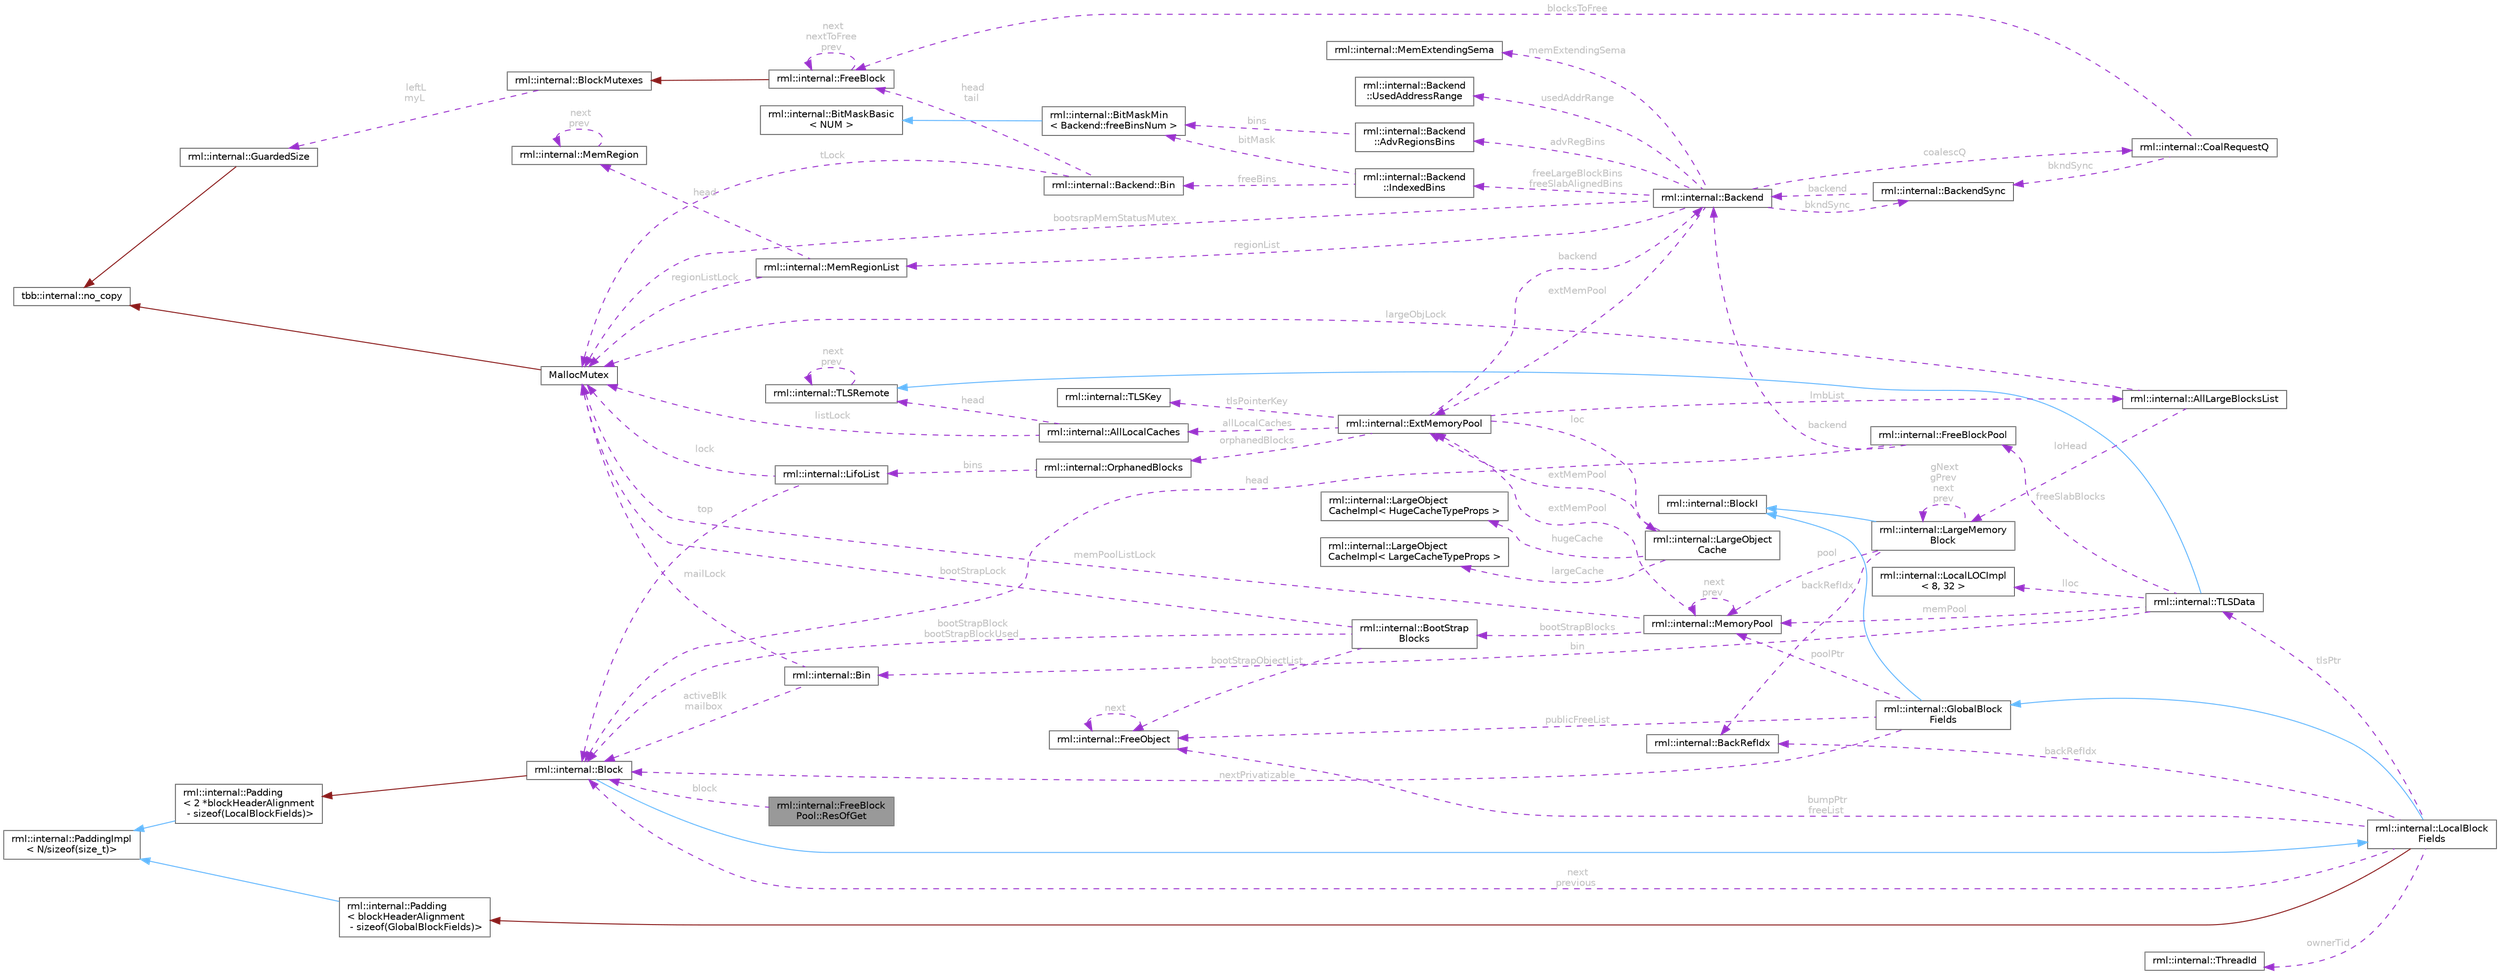 digraph "rml::internal::FreeBlockPool::ResOfGet"
{
 // LATEX_PDF_SIZE
  bgcolor="transparent";
  edge [fontname=Helvetica,fontsize=10,labelfontname=Helvetica,labelfontsize=10];
  node [fontname=Helvetica,fontsize=10,shape=box,height=0.2,width=0.4];
  rankdir="LR";
  Node1 [id="Node000001",label="rml::internal::FreeBlock\lPool::ResOfGet",height=0.2,width=0.4,color="gray40", fillcolor="grey60", style="filled", fontcolor="black",tooltip=" "];
  Node2 -> Node1 [id="edge81_Node000001_Node000002",dir="back",color="darkorchid3",style="dashed",tooltip=" ",label=" block",fontcolor="grey" ];
  Node2 [id="Node000002",label="rml::internal::Block",height=0.2,width=0.4,color="gray40", fillcolor="white", style="filled",URL="$classrml_1_1internal_1_1_block.html",tooltip=" "];
  Node3 -> Node2 [id="edge82_Node000002_Node000003",dir="back",color="steelblue1",style="solid",tooltip=" "];
  Node3 [id="Node000003",label="rml::internal::LocalBlock\lFields",height=0.2,width=0.4,color="gray40", fillcolor="white", style="filled",URL="$classrml_1_1internal_1_1_local_block_fields.html",tooltip=" "];
  Node4 -> Node3 [id="edge83_Node000003_Node000004",dir="back",color="steelblue1",style="solid",tooltip=" "];
  Node4 [id="Node000004",label="rml::internal::GlobalBlock\lFields",height=0.2,width=0.4,color="gray40", fillcolor="white", style="filled",URL="$classrml_1_1internal_1_1_global_block_fields.html",tooltip=" "];
  Node5 -> Node4 [id="edge84_Node000004_Node000005",dir="back",color="steelblue1",style="solid",tooltip=" "];
  Node5 [id="Node000005",label="rml::internal::BlockI",height=0.2,width=0.4,color="gray40", fillcolor="white", style="filled",URL="$classrml_1_1internal_1_1_block_i.html",tooltip=" "];
  Node6 -> Node4 [id="edge85_Node000004_Node000006",dir="back",color="darkorchid3",style="dashed",tooltip=" ",label=" publicFreeList",fontcolor="grey" ];
  Node6 [id="Node000006",label="rml::internal::FreeObject",height=0.2,width=0.4,color="gray40", fillcolor="white", style="filled",URL="$structrml_1_1internal_1_1_free_object.html",tooltip=" "];
  Node6 -> Node6 [id="edge86_Node000006_Node000006",dir="back",color="darkorchid3",style="dashed",tooltip=" ",label=" next",fontcolor="grey" ];
  Node2 -> Node4 [id="edge87_Node000004_Node000002",dir="back",color="darkorchid3",style="dashed",tooltip=" ",label=" nextPrivatizable",fontcolor="grey" ];
  Node7 -> Node4 [id="edge88_Node000004_Node000007",dir="back",color="darkorchid3",style="dashed",tooltip=" ",label=" poolPtr",fontcolor="grey" ];
  Node7 [id="Node000007",label="rml::internal::MemoryPool",height=0.2,width=0.4,color="gray40", fillcolor="white", style="filled",URL="$classrml_1_1internal_1_1_memory_pool.html",tooltip=" "];
  Node8 -> Node7 [id="edge89_Node000007_Node000008",dir="back",color="darkorchid3",style="dashed",tooltip=" ",label=" memPoolListLock",fontcolor="grey" ];
  Node8 [id="Node000008",label="MallocMutex",height=0.2,width=0.4,color="gray40", fillcolor="white", style="filled",URL="$class_malloc_mutex.html",tooltip="Stripped down version of spin_mutex."];
  Node9 -> Node8 [id="edge90_Node000008_Node000009",dir="back",color="firebrick4",style="solid",tooltip=" "];
  Node9 [id="Node000009",label="tbb::internal::no_copy",height=0.2,width=0.4,color="gray40", fillcolor="white", style="filled",tooltip=" "];
  Node7 -> Node7 [id="edge91_Node000007_Node000007",dir="back",color="darkorchid3",style="dashed",tooltip=" ",label=" next\nprev",fontcolor="grey" ];
  Node10 -> Node7 [id="edge92_Node000007_Node000010",dir="back",color="darkorchid3",style="dashed",tooltip=" ",label=" extMemPool",fontcolor="grey" ];
  Node10 [id="Node000010",label="rml::internal::ExtMemoryPool",height=0.2,width=0.4,color="gray40", fillcolor="white", style="filled",URL="$structrml_1_1internal_1_1_ext_memory_pool.html",tooltip=" "];
  Node11 -> Node10 [id="edge93_Node000010_Node000011",dir="back",color="darkorchid3",style="dashed",tooltip=" ",label=" backend",fontcolor="grey" ];
  Node11 [id="Node000011",label="rml::internal::Backend",height=0.2,width=0.4,color="gray40", fillcolor="white", style="filled",URL="$classrml_1_1internal_1_1_backend.html",tooltip=" "];
  Node10 -> Node11 [id="edge94_Node000011_Node000010",dir="back",color="darkorchid3",style="dashed",tooltip=" ",label=" extMemPool",fontcolor="grey" ];
  Node12 -> Node11 [id="edge95_Node000011_Node000012",dir="back",color="darkorchid3",style="dashed",tooltip=" ",label=" regionList",fontcolor="grey" ];
  Node12 [id="Node000012",label="rml::internal::MemRegionList",height=0.2,width=0.4,color="gray40", fillcolor="white", style="filled",URL="$classrml_1_1internal_1_1_mem_region_list.html",tooltip=" "];
  Node8 -> Node12 [id="edge96_Node000012_Node000008",dir="back",color="darkorchid3",style="dashed",tooltip=" ",label=" regionListLock",fontcolor="grey" ];
  Node13 -> Node12 [id="edge97_Node000012_Node000013",dir="back",color="darkorchid3",style="dashed",tooltip=" ",label=" head",fontcolor="grey" ];
  Node13 [id="Node000013",label="rml::internal::MemRegion",height=0.2,width=0.4,color="gray40", fillcolor="white", style="filled",URL="$structrml_1_1internal_1_1_mem_region.html",tooltip=" "];
  Node13 -> Node13 [id="edge98_Node000013_Node000013",dir="back",color="darkorchid3",style="dashed",tooltip=" ",label=" next\nprev",fontcolor="grey" ];
  Node14 -> Node11 [id="edge99_Node000011_Node000014",dir="back",color="darkorchid3",style="dashed",tooltip=" ",label=" coalescQ",fontcolor="grey" ];
  Node14 [id="Node000014",label="rml::internal::CoalRequestQ",height=0.2,width=0.4,color="gray40", fillcolor="white", style="filled",URL="$classrml_1_1internal_1_1_coal_request_q.html",tooltip=" "];
  Node15 -> Node14 [id="edge100_Node000014_Node000015",dir="back",color="darkorchid3",style="dashed",tooltip=" ",label=" blocksToFree",fontcolor="grey" ];
  Node15 [id="Node000015",label="rml::internal::FreeBlock",height=0.2,width=0.4,color="gray40", fillcolor="white", style="filled",URL="$classrml_1_1internal_1_1_free_block.html",tooltip=" "];
  Node16 -> Node15 [id="edge101_Node000015_Node000016",dir="back",color="firebrick4",style="solid",tooltip=" "];
  Node16 [id="Node000016",label="rml::internal::BlockMutexes",height=0.2,width=0.4,color="gray40", fillcolor="white", style="filled",URL="$classrml_1_1internal_1_1_block_mutexes.html",tooltip=" "];
  Node17 -> Node16 [id="edge102_Node000016_Node000017",dir="back",color="darkorchid3",style="dashed",tooltip=" ",label=" leftL\nmyL",fontcolor="grey" ];
  Node17 [id="Node000017",label="rml::internal::GuardedSize",height=0.2,width=0.4,color="gray40", fillcolor="white", style="filled",URL="$classrml_1_1internal_1_1_guarded_size.html",tooltip=" "];
  Node9 -> Node17 [id="edge103_Node000017_Node000009",dir="back",color="firebrick4",style="solid",tooltip=" "];
  Node15 -> Node15 [id="edge104_Node000015_Node000015",dir="back",color="darkorchid3",style="dashed",tooltip=" ",label=" next\nnextToFree\nprev",fontcolor="grey" ];
  Node18 -> Node14 [id="edge105_Node000014_Node000018",dir="back",color="darkorchid3",style="dashed",tooltip=" ",label=" bkndSync",fontcolor="grey" ];
  Node18 [id="Node000018",label="rml::internal::BackendSync",height=0.2,width=0.4,color="gray40", fillcolor="white", style="filled",URL="$classrml_1_1internal_1_1_backend_sync.html",tooltip=" "];
  Node11 -> Node18 [id="edge106_Node000018_Node000011",dir="back",color="darkorchid3",style="dashed",tooltip=" ",label=" backend",fontcolor="grey" ];
  Node18 -> Node11 [id="edge107_Node000011_Node000018",dir="back",color="darkorchid3",style="dashed",tooltip=" ",label=" bkndSync",fontcolor="grey" ];
  Node19 -> Node11 [id="edge108_Node000011_Node000019",dir="back",color="darkorchid3",style="dashed",tooltip=" ",label=" memExtendingSema",fontcolor="grey" ];
  Node19 [id="Node000019",label="rml::internal::MemExtendingSema",height=0.2,width=0.4,color="gray40", fillcolor="white", style="filled",URL="$classrml_1_1internal_1_1_mem_extending_sema.html",tooltip=" "];
  Node20 -> Node11 [id="edge109_Node000011_Node000020",dir="back",color="darkorchid3",style="dashed",tooltip=" ",label=" usedAddrRange",fontcolor="grey" ];
  Node20 [id="Node000020",label="rml::internal::Backend\l::UsedAddressRange",height=0.2,width=0.4,color="gray40", fillcolor="white", style="filled",URL="$classrml_1_1internal_1_1_backend_1_1_used_address_range.html",tooltip=" "];
  Node8 -> Node11 [id="edge110_Node000011_Node000008",dir="back",color="darkorchid3",style="dashed",tooltip=" ",label=" bootsrapMemStatusMutex",fontcolor="grey" ];
  Node21 -> Node11 [id="edge111_Node000011_Node000021",dir="back",color="darkorchid3",style="dashed",tooltip=" ",label=" advRegBins",fontcolor="grey" ];
  Node21 [id="Node000021",label="rml::internal::Backend\l::AdvRegionsBins",height=0.2,width=0.4,color="gray40", fillcolor="white", style="filled",URL="$classrml_1_1internal_1_1_backend_1_1_adv_regions_bins.html",tooltip=" "];
  Node22 -> Node21 [id="edge112_Node000021_Node000022",dir="back",color="darkorchid3",style="dashed",tooltip=" ",label=" bins",fontcolor="grey" ];
  Node22 [id="Node000022",label="rml::internal::BitMaskMin\l\< Backend::freeBinsNum \>",height=0.2,width=0.4,color="gray40", fillcolor="white", style="filled",URL="$classrml_1_1internal_1_1_bit_mask_min.html",tooltip=" "];
  Node23 -> Node22 [id="edge113_Node000022_Node000023",dir="back",color="steelblue1",style="solid",tooltip=" "];
  Node23 [id="Node000023",label="rml::internal::BitMaskBasic\l\< NUM \>",height=0.2,width=0.4,color="gray40", fillcolor="white", style="filled",URL="$classrml_1_1internal_1_1_bit_mask_basic.html",tooltip=" "];
  Node24 -> Node11 [id="edge114_Node000011_Node000024",dir="back",color="darkorchid3",style="dashed",tooltip=" ",label=" freeLargeBlockBins\nfreeSlabAlignedBins",fontcolor="grey" ];
  Node24 [id="Node000024",label="rml::internal::Backend\l::IndexedBins",height=0.2,width=0.4,color="gray40", fillcolor="white", style="filled",URL="$classrml_1_1internal_1_1_backend_1_1_indexed_bins.html",tooltip=" "];
  Node22 -> Node24 [id="edge115_Node000024_Node000022",dir="back",color="darkorchid3",style="dashed",tooltip=" ",label=" bitMask",fontcolor="grey" ];
  Node25 -> Node24 [id="edge116_Node000024_Node000025",dir="back",color="darkorchid3",style="dashed",tooltip=" ",label=" freeBins",fontcolor="grey" ];
  Node25 [id="Node000025",label="rml::internal::Backend::Bin",height=0.2,width=0.4,color="gray40", fillcolor="white", style="filled",URL="$structrml_1_1internal_1_1_backend_1_1_bin.html",tooltip=" "];
  Node15 -> Node25 [id="edge117_Node000025_Node000015",dir="back",color="darkorchid3",style="dashed",tooltip=" ",label=" head\ntail",fontcolor="grey" ];
  Node8 -> Node25 [id="edge118_Node000025_Node000008",dir="back",color="darkorchid3",style="dashed",tooltip=" ",label=" tLock",fontcolor="grey" ];
  Node26 -> Node10 [id="edge119_Node000010_Node000026",dir="back",color="darkorchid3",style="dashed",tooltip=" ",label=" loc",fontcolor="grey" ];
  Node26 [id="Node000026",label="rml::internal::LargeObject\lCache",height=0.2,width=0.4,color="gray40", fillcolor="white", style="filled",URL="$classrml_1_1internal_1_1_large_object_cache.html",tooltip=" "];
  Node27 -> Node26 [id="edge120_Node000026_Node000027",dir="back",color="darkorchid3",style="dashed",tooltip=" ",label=" hugeCache",fontcolor="grey" ];
  Node27 [id="Node000027",label="rml::internal::LargeObject\lCacheImpl\< HugeCacheTypeProps \>",height=0.2,width=0.4,color="gray40", fillcolor="white", style="filled",URL="$classrml_1_1internal_1_1_large_object_cache_impl.html",tooltip=" "];
  Node28 -> Node26 [id="edge121_Node000026_Node000028",dir="back",color="darkorchid3",style="dashed",tooltip=" ",label=" largeCache",fontcolor="grey" ];
  Node28 [id="Node000028",label="rml::internal::LargeObject\lCacheImpl\< LargeCacheTypeProps \>",height=0.2,width=0.4,color="gray40", fillcolor="white", style="filled",URL="$classrml_1_1internal_1_1_large_object_cache_impl.html",tooltip=" "];
  Node10 -> Node26 [id="edge122_Node000026_Node000010",dir="back",color="darkorchid3",style="dashed",tooltip=" ",label=" extMemPool",fontcolor="grey" ];
  Node29 -> Node10 [id="edge123_Node000010_Node000029",dir="back",color="darkorchid3",style="dashed",tooltip=" ",label=" allLocalCaches",fontcolor="grey" ];
  Node29 [id="Node000029",label="rml::internal::AllLocalCaches",height=0.2,width=0.4,color="gray40", fillcolor="white", style="filled",URL="$classrml_1_1internal_1_1_all_local_caches.html",tooltip=" "];
  Node30 -> Node29 [id="edge124_Node000029_Node000030",dir="back",color="darkorchid3",style="dashed",tooltip=" ",label=" head",fontcolor="grey" ];
  Node30 [id="Node000030",label="rml::internal::TLSRemote",height=0.2,width=0.4,color="gray40", fillcolor="white", style="filled",URL="$structrml_1_1internal_1_1_t_l_s_remote.html",tooltip=" "];
  Node30 -> Node30 [id="edge125_Node000030_Node000030",dir="back",color="darkorchid3",style="dashed",tooltip=" ",label=" next\nprev",fontcolor="grey" ];
  Node8 -> Node29 [id="edge126_Node000029_Node000008",dir="back",color="darkorchid3",style="dashed",tooltip=" ",label=" listLock",fontcolor="grey" ];
  Node31 -> Node10 [id="edge127_Node000010_Node000031",dir="back",color="darkorchid3",style="dashed",tooltip=" ",label=" orphanedBlocks",fontcolor="grey" ];
  Node31 [id="Node000031",label="rml::internal::OrphanedBlocks",height=0.2,width=0.4,color="gray40", fillcolor="white", style="filled",URL="$classrml_1_1internal_1_1_orphaned_blocks.html",tooltip=" "];
  Node32 -> Node31 [id="edge128_Node000031_Node000032",dir="back",color="darkorchid3",style="dashed",tooltip=" ",label=" bins",fontcolor="grey" ];
  Node32 [id="Node000032",label="rml::internal::LifoList",height=0.2,width=0.4,color="gray40", fillcolor="white", style="filled",URL="$classrml_1_1internal_1_1_lifo_list.html",tooltip=" "];
  Node2 -> Node32 [id="edge129_Node000032_Node000002",dir="back",color="darkorchid3",style="dashed",tooltip=" ",label=" top",fontcolor="grey" ];
  Node8 -> Node32 [id="edge130_Node000032_Node000008",dir="back",color="darkorchid3",style="dashed",tooltip=" ",label=" lock",fontcolor="grey" ];
  Node33 -> Node10 [id="edge131_Node000010_Node000033",dir="back",color="darkorchid3",style="dashed",tooltip=" ",label=" lmbList",fontcolor="grey" ];
  Node33 [id="Node000033",label="rml::internal::AllLargeBlocksList",height=0.2,width=0.4,color="gray40", fillcolor="white", style="filled",URL="$classrml_1_1internal_1_1_all_large_blocks_list.html",tooltip=" "];
  Node8 -> Node33 [id="edge132_Node000033_Node000008",dir="back",color="darkorchid3",style="dashed",tooltip=" ",label=" largeObjLock",fontcolor="grey" ];
  Node34 -> Node33 [id="edge133_Node000033_Node000034",dir="back",color="darkorchid3",style="dashed",tooltip=" ",label=" loHead",fontcolor="grey" ];
  Node34 [id="Node000034",label="rml::internal::LargeMemory\lBlock",height=0.2,width=0.4,color="gray40", fillcolor="white", style="filled",URL="$structrml_1_1internal_1_1_large_memory_block.html",tooltip=" "];
  Node5 -> Node34 [id="edge134_Node000034_Node000005",dir="back",color="steelblue1",style="solid",tooltip=" "];
  Node7 -> Node34 [id="edge135_Node000034_Node000007",dir="back",color="darkorchid3",style="dashed",tooltip=" ",label=" pool",fontcolor="grey" ];
  Node34 -> Node34 [id="edge136_Node000034_Node000034",dir="back",color="darkorchid3",style="dashed",tooltip=" ",label=" gNext\ngPrev\nnext\nprev",fontcolor="grey" ];
  Node35 -> Node34 [id="edge137_Node000034_Node000035",dir="back",color="darkorchid3",style="dashed",tooltip=" ",label=" backRefIdx",fontcolor="grey" ];
  Node35 [id="Node000035",label="rml::internal::BackRefIdx",height=0.2,width=0.4,color="gray40", fillcolor="white", style="filled",URL="$classrml_1_1internal_1_1_back_ref_idx.html",tooltip=" "];
  Node36 -> Node10 [id="edge138_Node000010_Node000036",dir="back",color="darkorchid3",style="dashed",tooltip=" ",label=" tlsPointerKey",fontcolor="grey" ];
  Node36 [id="Node000036",label="rml::internal::TLSKey",height=0.2,width=0.4,color="gray40", fillcolor="white", style="filled",URL="$classrml_1_1internal_1_1_t_l_s_key.html",tooltip=" "];
  Node37 -> Node7 [id="edge139_Node000007_Node000037",dir="back",color="darkorchid3",style="dashed",tooltip=" ",label=" bootStrapBlocks",fontcolor="grey" ];
  Node37 [id="Node000037",label="rml::internal::BootStrap\lBlocks",height=0.2,width=0.4,color="gray40", fillcolor="white", style="filled",URL="$classrml_1_1internal_1_1_boot_strap_blocks.html",tooltip=" "];
  Node8 -> Node37 [id="edge140_Node000037_Node000008",dir="back",color="darkorchid3",style="dashed",tooltip=" ",label=" bootStrapLock",fontcolor="grey" ];
  Node2 -> Node37 [id="edge141_Node000037_Node000002",dir="back",color="darkorchid3",style="dashed",tooltip=" ",label=" bootStrapBlock\nbootStrapBlockUsed",fontcolor="grey" ];
  Node6 -> Node37 [id="edge142_Node000037_Node000006",dir="back",color="darkorchid3",style="dashed",tooltip=" ",label=" bootStrapObjectList",fontcolor="grey" ];
  Node38 -> Node3 [id="edge143_Node000003_Node000038",dir="back",color="firebrick4",style="solid",tooltip=" "];
  Node38 [id="Node000038",label="rml::internal::Padding\l\< blockHeaderAlignment\l - sizeof(GlobalBlockFields)\>",height=0.2,width=0.4,color="gray40", fillcolor="white", style="filled",URL="$structrml_1_1internal_1_1_padding.html",tooltip=" "];
  Node39 -> Node38 [id="edge144_Node000038_Node000039",dir="back",color="steelblue1",style="solid",tooltip=" "];
  Node39 [id="Node000039",label="rml::internal::PaddingImpl\l\< N/sizeof(size_t)\>",height=0.2,width=0.4,color="gray40", fillcolor="white", style="filled",URL="$structrml_1_1internal_1_1_padding_impl.html",tooltip=" "];
  Node2 -> Node3 [id="edge145_Node000003_Node000002",dir="back",color="darkorchid3",style="dashed",tooltip=" ",label=" next\nprevious",fontcolor="grey" ];
  Node6 -> Node3 [id="edge146_Node000003_Node000006",dir="back",color="darkorchid3",style="dashed",tooltip=" ",label=" bumpPtr\nfreeList",fontcolor="grey" ];
  Node40 -> Node3 [id="edge147_Node000003_Node000040",dir="back",color="darkorchid3",style="dashed",tooltip=" ",label=" tlsPtr",fontcolor="grey" ];
  Node40 [id="Node000040",label="rml::internal::TLSData",height=0.2,width=0.4,color="gray40", fillcolor="white", style="filled",URL="$classrml_1_1internal_1_1_t_l_s_data.html",tooltip=" "];
  Node30 -> Node40 [id="edge148_Node000040_Node000030",dir="back",color="steelblue1",style="solid",tooltip=" "];
  Node7 -> Node40 [id="edge149_Node000040_Node000007",dir="back",color="darkorchid3",style="dashed",tooltip=" ",label=" memPool",fontcolor="grey" ];
  Node41 -> Node40 [id="edge150_Node000040_Node000041",dir="back",color="darkorchid3",style="dashed",tooltip=" ",label=" bin",fontcolor="grey" ];
  Node41 [id="Node000041",label="rml::internal::Bin",height=0.2,width=0.4,color="gray40", fillcolor="white", style="filled",URL="$classrml_1_1internal_1_1_bin.html",tooltip=" "];
  Node2 -> Node41 [id="edge151_Node000041_Node000002",dir="back",color="darkorchid3",style="dashed",tooltip=" ",label=" activeBlk\nmailbox",fontcolor="grey" ];
  Node8 -> Node41 [id="edge152_Node000041_Node000008",dir="back",color="darkorchid3",style="dashed",tooltip=" ",label=" mailLock",fontcolor="grey" ];
  Node42 -> Node40 [id="edge153_Node000040_Node000042",dir="back",color="darkorchid3",style="dashed",tooltip=" ",label=" freeSlabBlocks",fontcolor="grey" ];
  Node42 [id="Node000042",label="rml::internal::FreeBlockPool",height=0.2,width=0.4,color="gray40", fillcolor="white", style="filled",URL="$classrml_1_1internal_1_1_free_block_pool.html",tooltip=" "];
  Node2 -> Node42 [id="edge154_Node000042_Node000002",dir="back",color="darkorchid3",style="dashed",tooltip=" ",label=" head",fontcolor="grey" ];
  Node11 -> Node42 [id="edge155_Node000042_Node000011",dir="back",color="darkorchid3",style="dashed",tooltip=" ",label=" backend",fontcolor="grey" ];
  Node43 -> Node40 [id="edge156_Node000040_Node000043",dir="back",color="darkorchid3",style="dashed",tooltip=" ",label=" lloc",fontcolor="grey" ];
  Node43 [id="Node000043",label="rml::internal::LocalLOCImpl\l\< 8, 32 \>",height=0.2,width=0.4,color="gray40", fillcolor="white", style="filled",URL="$classrml_1_1internal_1_1_local_l_o_c_impl.html",tooltip=" "];
  Node44 -> Node3 [id="edge157_Node000003_Node000044",dir="back",color="darkorchid3",style="dashed",tooltip=" ",label=" ownerTid",fontcolor="grey" ];
  Node44 [id="Node000044",label="rml::internal::ThreadId",height=0.2,width=0.4,color="gray40", fillcolor="white", style="filled",URL="$classrml_1_1internal_1_1_thread_id.html",tooltip=" "];
  Node35 -> Node3 [id="edge158_Node000003_Node000035",dir="back",color="darkorchid3",style="dashed",tooltip=" ",label=" backRefIdx",fontcolor="grey" ];
  Node45 -> Node2 [id="edge159_Node000002_Node000045",dir="back",color="firebrick4",style="solid",tooltip=" "];
  Node45 [id="Node000045",label="rml::internal::Padding\l\< 2 *blockHeaderAlignment\l - sizeof(LocalBlockFields)\>",height=0.2,width=0.4,color="gray40", fillcolor="white", style="filled",URL="$structrml_1_1internal_1_1_padding.html",tooltip=" "];
  Node39 -> Node45 [id="edge160_Node000045_Node000039",dir="back",color="steelblue1",style="solid",tooltip=" "];
}
